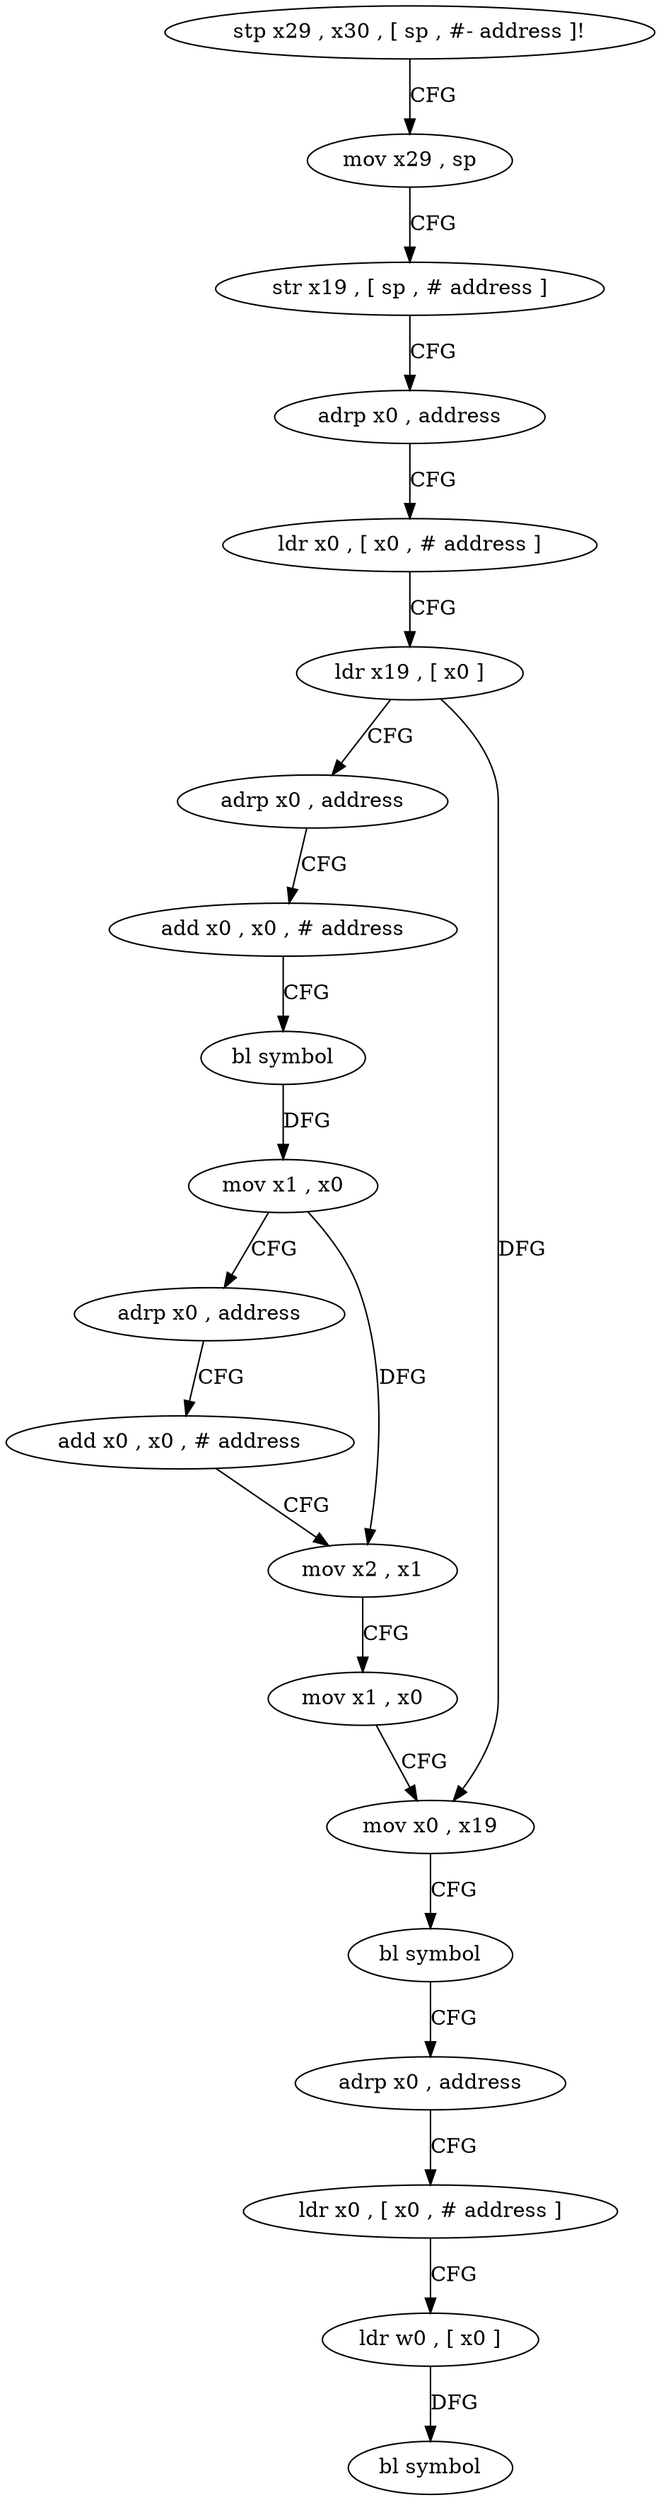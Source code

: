 digraph "func" {
"246336" [label = "stp x29 , x30 , [ sp , #- address ]!" ]
"246340" [label = "mov x29 , sp" ]
"246344" [label = "str x19 , [ sp , # address ]" ]
"246348" [label = "adrp x0 , address" ]
"246352" [label = "ldr x0 , [ x0 , # address ]" ]
"246356" [label = "ldr x19 , [ x0 ]" ]
"246360" [label = "adrp x0 , address" ]
"246364" [label = "add x0 , x0 , # address" ]
"246368" [label = "bl symbol" ]
"246372" [label = "mov x1 , x0" ]
"246376" [label = "adrp x0 , address" ]
"246380" [label = "add x0 , x0 , # address" ]
"246384" [label = "mov x2 , x1" ]
"246388" [label = "mov x1 , x0" ]
"246392" [label = "mov x0 , x19" ]
"246396" [label = "bl symbol" ]
"246400" [label = "adrp x0 , address" ]
"246404" [label = "ldr x0 , [ x0 , # address ]" ]
"246408" [label = "ldr w0 , [ x0 ]" ]
"246412" [label = "bl symbol" ]
"246336" -> "246340" [ label = "CFG" ]
"246340" -> "246344" [ label = "CFG" ]
"246344" -> "246348" [ label = "CFG" ]
"246348" -> "246352" [ label = "CFG" ]
"246352" -> "246356" [ label = "CFG" ]
"246356" -> "246360" [ label = "CFG" ]
"246356" -> "246392" [ label = "DFG" ]
"246360" -> "246364" [ label = "CFG" ]
"246364" -> "246368" [ label = "CFG" ]
"246368" -> "246372" [ label = "DFG" ]
"246372" -> "246376" [ label = "CFG" ]
"246372" -> "246384" [ label = "DFG" ]
"246376" -> "246380" [ label = "CFG" ]
"246380" -> "246384" [ label = "CFG" ]
"246384" -> "246388" [ label = "CFG" ]
"246388" -> "246392" [ label = "CFG" ]
"246392" -> "246396" [ label = "CFG" ]
"246396" -> "246400" [ label = "CFG" ]
"246400" -> "246404" [ label = "CFG" ]
"246404" -> "246408" [ label = "CFG" ]
"246408" -> "246412" [ label = "DFG" ]
}
